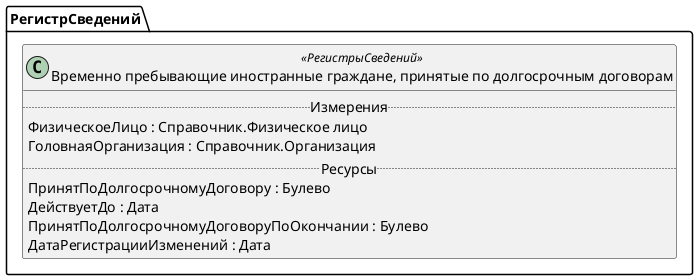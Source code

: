 ﻿@startuml ВременноПребывающиеПринятыеПоДолгосрочнымДоговорам
'!include templates.wsd
'..\include templates.wsd
class РегистрСведений.ВременноПребывающиеПринятыеПоДолгосрочнымДоговорам as "Временно пребывающие иностранные граждане, принятые по долгосрочным договорам" <<РегистрыСведений>>
{
..Измерения..
ФизическоеЛицо : Справочник.Физическое лицо
ГоловнаяОрганизация : Справочник.Организация
..Ресурсы..
ПринятПоДолгосрочномуДоговору : Булево
ДействуетДо : Дата
ПринятПоДолгосрочномуДоговоруПоОкончании : Булево
ДатаРегистрацииИзменений : Дата
}
@enduml
